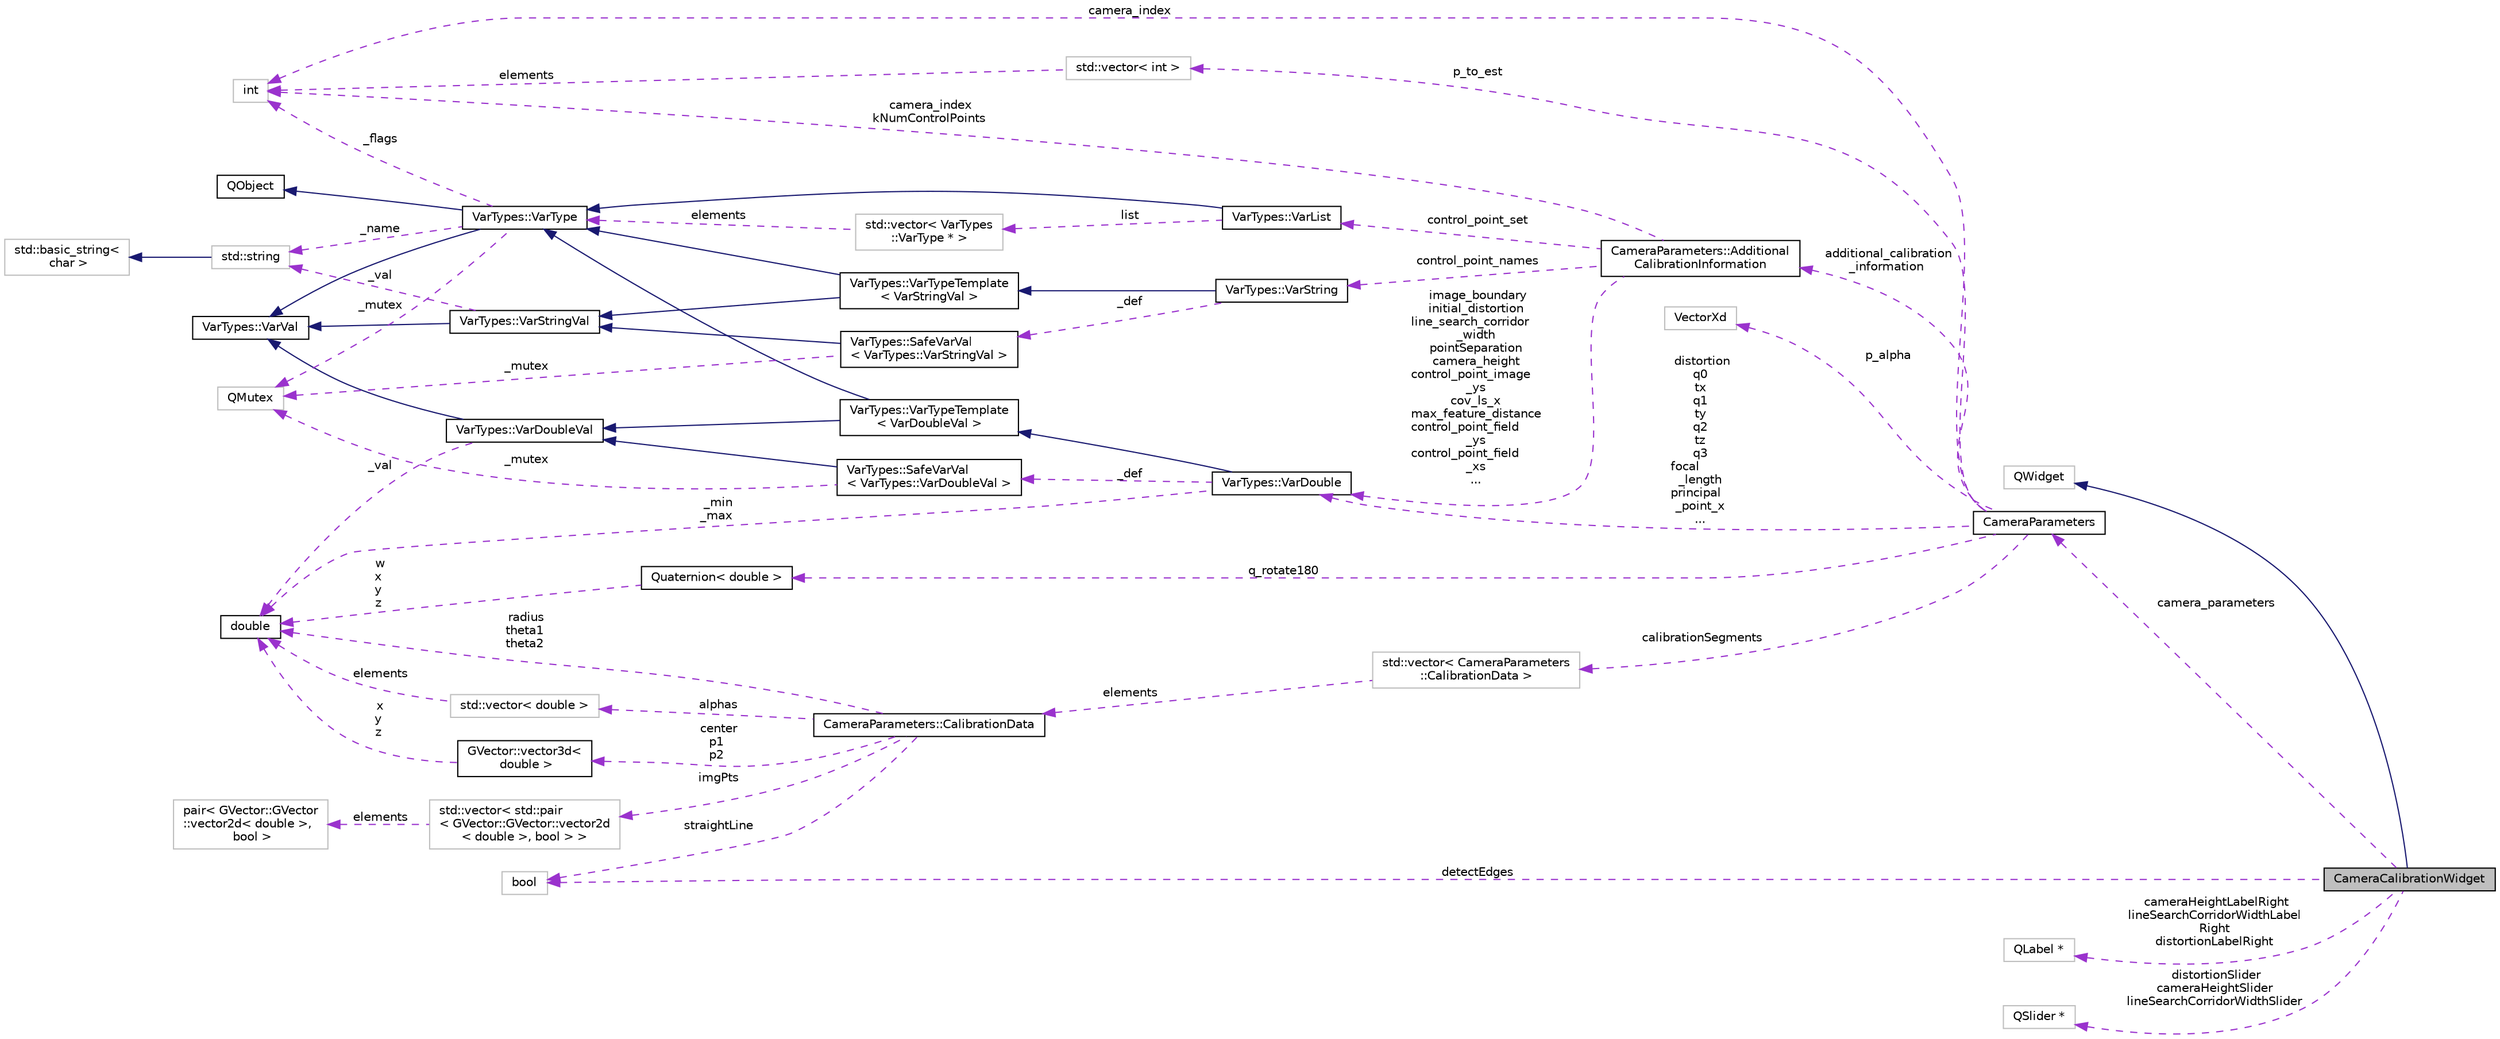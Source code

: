 digraph "CameraCalibrationWidget"
{
 // INTERACTIVE_SVG=YES
  edge [fontname="Helvetica",fontsize="10",labelfontname="Helvetica",labelfontsize="10"];
  node [fontname="Helvetica",fontsize="10",shape=record];
  rankdir="LR";
  Node1 [label="CameraCalibrationWidget",height=0.2,width=0.4,color="black", fillcolor="grey75", style="filled", fontcolor="black"];
  Node2 -> Node1 [dir="back",color="midnightblue",fontsize="10",style="solid",fontname="Helvetica"];
  Node2 [label="QWidget",height=0.2,width=0.4,color="grey75", fillcolor="white", style="filled"];
  Node3 -> Node1 [dir="back",color="darkorchid3",fontsize="10",style="dashed",label=" camera_parameters" ,fontname="Helvetica"];
  Node3 [label="CameraParameters",height=0.2,width=0.4,color="black", fillcolor="white", style="filled",URL="$d7/df2/class_camera_parameters.html",tooltip="Intrinsic and extrinsic camera parameters. "];
  Node4 -> Node3 [dir="back",color="darkorchid3",fontsize="10",style="dashed",label=" distortion\nq0\ntx\nq1\nty\nq2\ntz\nq3\nfocal\l_length\nprincipal\l_point_x\n..." ,fontname="Helvetica"];
  Node4 [label="VarTypes::VarDouble",height=0.2,width=0.4,color="black", fillcolor="white", style="filled",URL="$d6/de9/class_var_types_1_1_var_double.html",tooltip="A Vartype for storing double precision floating points. "];
  Node5 -> Node4 [dir="back",color="midnightblue",fontsize="10",style="solid",fontname="Helvetica"];
  Node5 [label="VarTypes::VarTypeTemplate\l\< VarDoubleVal \>",height=0.2,width=0.4,color="black", fillcolor="white", style="filled",URL="$d7/d38/class_var_types_1_1_var_type_template.html"];
  Node6 -> Node5 [dir="back",color="midnightblue",fontsize="10",style="solid",fontname="Helvetica"];
  Node6 [label="VarTypes::VarType",height=0.2,width=0.4,color="black", fillcolor="white", style="filled",URL="$d4/d59/class_var_types_1_1_var_type.html",tooltip="The base class of the VarTypes system. "];
  Node7 -> Node6 [dir="back",color="midnightblue",fontsize="10",style="solid",fontname="Helvetica"];
  Node7 [label="QObject",height=0.2,width=0.4,color="black", fillcolor="white", style="filled",URL="$dc/d4f/class_q_object.html"];
  Node8 -> Node6 [dir="back",color="midnightblue",fontsize="10",style="solid",fontname="Helvetica"];
  Node8 [label="VarTypes::VarVal",height=0.2,width=0.4,color="black", fillcolor="white", style="filled",URL="$d6/de8/class_var_types_1_1_var_val.html"];
  Node9 -> Node6 [dir="back",color="darkorchid3",fontsize="10",style="dashed",label=" _flags" ,fontname="Helvetica"];
  Node9 [label="int",height=0.2,width=0.4,color="grey75", fillcolor="white", style="filled"];
  Node10 -> Node6 [dir="back",color="darkorchid3",fontsize="10",style="dashed",label=" _name" ,fontname="Helvetica"];
  Node10 [label="std::string",height=0.2,width=0.4,color="grey75", fillcolor="white", style="filled",tooltip="STL class. "];
  Node11 -> Node10 [dir="back",color="midnightblue",fontsize="10",style="solid",fontname="Helvetica"];
  Node11 [label="std::basic_string\<\l char \>",height=0.2,width=0.4,color="grey75", fillcolor="white", style="filled",tooltip="STL class. "];
  Node12 -> Node6 [dir="back",color="darkorchid3",fontsize="10",style="dashed",label=" _mutex" ,fontname="Helvetica"];
  Node12 [label="QMutex",height=0.2,width=0.4,color="grey75", fillcolor="white", style="filled"];
  Node13 -> Node5 [dir="back",color="midnightblue",fontsize="10",style="solid",fontname="Helvetica"];
  Node13 [label="VarTypes::VarDoubleVal",height=0.2,width=0.4,color="black", fillcolor="white", style="filled",URL="$db/d0f/class_var_types_1_1_var_double_val.html"];
  Node8 -> Node13 [dir="back",color="midnightblue",fontsize="10",style="solid",fontname="Helvetica"];
  Node14 -> Node13 [dir="back",color="darkorchid3",fontsize="10",style="dashed",label=" _val" ,fontname="Helvetica"];
  Node14 [label="double",height=0.2,width=0.4,color="black", fillcolor="white", style="filled",URL="$df/de6/classdouble.html"];
  Node14 -> Node4 [dir="back",color="darkorchid3",fontsize="10",style="dashed",label=" _min\n_max" ,fontname="Helvetica"];
  Node15 -> Node4 [dir="back",color="darkorchid3",fontsize="10",style="dashed",label=" _def" ,fontname="Helvetica"];
  Node15 [label="VarTypes::SafeVarVal\l\< VarTypes::VarDoubleVal \>",height=0.2,width=0.4,color="black", fillcolor="white", style="filled",URL="$d2/dc4/class_var_types_1_1_safe_var_val.html"];
  Node13 -> Node15 [dir="back",color="midnightblue",fontsize="10",style="solid",fontname="Helvetica"];
  Node12 -> Node15 [dir="back",color="darkorchid3",fontsize="10",style="dashed",label=" _mutex" ,fontname="Helvetica"];
  Node16 -> Node3 [dir="back",color="darkorchid3",fontsize="10",style="dashed",label=" p_alpha" ,fontname="Helvetica"];
  Node16 [label="VectorXd",height=0.2,width=0.4,color="grey75", fillcolor="white", style="filled"];
  Node17 -> Node3 [dir="back",color="darkorchid3",fontsize="10",style="dashed",label=" additional_calibration\l_information" ,fontname="Helvetica"];
  Node17 [label="CameraParameters::Additional\lCalibrationInformation",height=0.2,width=0.4,color="black", fillcolor="white", style="filled",URL="$d3/d35/class_camera_parameters_1_1_additional_calibration_information.html",tooltip="Some additional data used for calibration. "];
  Node18 -> Node17 [dir="back",color="darkorchid3",fontsize="10",style="dashed",label=" control_point_set" ,fontname="Helvetica"];
  Node18 [label="VarTypes::VarList",height=0.2,width=0.4,color="black", fillcolor="white", style="filled",URL="$d1/d74/class_var_types_1_1_var_list.html",tooltip="This is the list type of the VarTypes system. "];
  Node6 -> Node18 [dir="back",color="midnightblue",fontsize="10",style="solid",fontname="Helvetica"];
  Node19 -> Node18 [dir="back",color="darkorchid3",fontsize="10",style="dashed",label=" list" ,fontname="Helvetica"];
  Node19 [label="std::vector\< VarTypes\l::VarType * \>",height=0.2,width=0.4,color="grey75", fillcolor="white", style="filled"];
  Node6 -> Node19 [dir="back",color="darkorchid3",fontsize="10",style="dashed",label=" elements" ,fontname="Helvetica"];
  Node4 -> Node17 [dir="back",color="darkorchid3",fontsize="10",style="dashed",label=" image_boundary\ninitial_distortion\nline_search_corridor\l_width\npointSeparation\ncamera_height\ncontrol_point_image\l_ys\ncov_ls_x\nmax_feature_distance\ncontrol_point_field\l_ys\ncontrol_point_field\l_xs\n..." ,fontname="Helvetica"];
  Node20 -> Node17 [dir="back",color="darkorchid3",fontsize="10",style="dashed",label=" control_point_names" ,fontname="Helvetica"];
  Node20 [label="VarTypes::VarString",height=0.2,width=0.4,color="black", fillcolor="white", style="filled",URL="$d5/deb/class_var_types_1_1_var_string.html",tooltip="This is the string VarType of the VarTypes system. "];
  Node21 -> Node20 [dir="back",color="midnightblue",fontsize="10",style="solid",fontname="Helvetica"];
  Node21 [label="VarTypes::VarTypeTemplate\l\< VarStringVal \>",height=0.2,width=0.4,color="black", fillcolor="white", style="filled",URL="$d7/d38/class_var_types_1_1_var_type_template.html"];
  Node6 -> Node21 [dir="back",color="midnightblue",fontsize="10",style="solid",fontname="Helvetica"];
  Node22 -> Node21 [dir="back",color="midnightblue",fontsize="10",style="solid",fontname="Helvetica"];
  Node22 [label="VarTypes::VarStringVal",height=0.2,width=0.4,color="black", fillcolor="white", style="filled",URL="$db/d2f/class_var_types_1_1_var_string_val.html",tooltip="This is the string VarTypeVal of the VarTypes system. "];
  Node8 -> Node22 [dir="back",color="midnightblue",fontsize="10",style="solid",fontname="Helvetica"];
  Node10 -> Node22 [dir="back",color="darkorchid3",fontsize="10",style="dashed",label=" _val" ,fontname="Helvetica"];
  Node23 -> Node20 [dir="back",color="darkorchid3",fontsize="10",style="dashed",label=" _def" ,fontname="Helvetica"];
  Node23 [label="VarTypes::SafeVarVal\l\< VarTypes::VarStringVal \>",height=0.2,width=0.4,color="black", fillcolor="white", style="filled",URL="$d2/dc4/class_var_types_1_1_safe_var_val.html"];
  Node22 -> Node23 [dir="back",color="midnightblue",fontsize="10",style="solid",fontname="Helvetica"];
  Node12 -> Node23 [dir="back",color="darkorchid3",fontsize="10",style="dashed",label=" _mutex" ,fontname="Helvetica"];
  Node9 -> Node17 [dir="back",color="darkorchid3",fontsize="10",style="dashed",label=" camera_index\nkNumControlPoints" ,fontname="Helvetica"];
  Node9 -> Node3 [dir="back",color="darkorchid3",fontsize="10",style="dashed",label=" camera_index" ,fontname="Helvetica"];
  Node24 -> Node3 [dir="back",color="darkorchid3",fontsize="10",style="dashed",label=" q_rotate180" ,fontname="Helvetica"];
  Node24 [label="Quaternion\< double \>",height=0.2,width=0.4,color="black", fillcolor="white", style="filled",URL="$dc/de3/class_quaternion.html"];
  Node14 -> Node24 [dir="back",color="darkorchid3",fontsize="10",style="dashed",label=" w\nx\ny\nz" ,fontname="Helvetica"];
  Node25 -> Node3 [dir="back",color="darkorchid3",fontsize="10",style="dashed",label=" p_to_est" ,fontname="Helvetica"];
  Node25 [label="std::vector\< int \>",height=0.2,width=0.4,color="grey75", fillcolor="white", style="filled"];
  Node9 -> Node25 [dir="back",color="darkorchid3",fontsize="10",style="dashed",label=" elements" ,fontname="Helvetica"];
  Node26 -> Node3 [dir="back",color="darkorchid3",fontsize="10",style="dashed",label=" calibrationSegments" ,fontname="Helvetica"];
  Node26 [label="std::vector\< CameraParameters\l::CalibrationData \>",height=0.2,width=0.4,color="grey75", fillcolor="white", style="filled"];
  Node27 -> Node26 [dir="back",color="darkorchid3",fontsize="10",style="dashed",label=" elements" ,fontname="Helvetica"];
  Node27 [label="CameraParameters::CalibrationData",height=0.2,width=0.4,color="black", fillcolor="white", style="filled",URL="$d7/d34/class_camera_parameters_1_1_calibration_data.html",tooltip="Additional structure for holding information about image points on line segments. ..."];
  Node14 -> Node27 [dir="back",color="darkorchid3",fontsize="10",style="dashed",label=" radius\ntheta1\ntheta2" ,fontname="Helvetica"];
  Node28 -> Node27 [dir="back",color="darkorchid3",fontsize="10",style="dashed",label=" straightLine" ,fontname="Helvetica"];
  Node28 [label="bool",height=0.2,width=0.4,color="grey75", fillcolor="white", style="filled"];
  Node29 -> Node27 [dir="back",color="darkorchid3",fontsize="10",style="dashed",label=" imgPts" ,fontname="Helvetica"];
  Node29 [label="std::vector\< std::pair\l\< GVector::GVector::vector2d\l\< double \>, bool \> \>",height=0.2,width=0.4,color="grey75", fillcolor="white", style="filled"];
  Node30 -> Node29 [dir="back",color="darkorchid3",fontsize="10",style="dashed",label=" elements" ,fontname="Helvetica"];
  Node30 [label="pair\< GVector::GVector\l::vector2d\< double \>,\l bool \>",height=0.2,width=0.4,color="grey75", fillcolor="white", style="filled"];
  Node31 -> Node27 [dir="back",color="darkorchid3",fontsize="10",style="dashed",label=" alphas" ,fontname="Helvetica"];
  Node31 [label="std::vector\< double \>",height=0.2,width=0.4,color="grey75", fillcolor="white", style="filled"];
  Node14 -> Node31 [dir="back",color="darkorchid3",fontsize="10",style="dashed",label=" elements" ,fontname="Helvetica"];
  Node32 -> Node27 [dir="back",color="darkorchid3",fontsize="10",style="dashed",label=" center\np1\np2" ,fontname="Helvetica"];
  Node32 [label="GVector::vector3d\<\l double \>",height=0.2,width=0.4,color="black", fillcolor="white", style="filled",URL="$d7/db8/class_g_vector_1_1vector3d.html"];
  Node14 -> Node32 [dir="back",color="darkorchid3",fontsize="10",style="dashed",label=" x\ny\nz" ,fontname="Helvetica"];
  Node33 -> Node1 [dir="back",color="darkorchid3",fontsize="10",style="dashed",label=" cameraHeightLabelRight\nlineSearchCorridorWidthLabel\lRight\ndistortionLabelRight" ,fontname="Helvetica"];
  Node33 [label="QLabel *",height=0.2,width=0.4,color="grey75", fillcolor="white", style="filled"];
  Node34 -> Node1 [dir="back",color="darkorchid3",fontsize="10",style="dashed",label=" distortionSlider\ncameraHeightSlider\nlineSearchCorridorWidthSlider" ,fontname="Helvetica"];
  Node34 [label="QSlider *",height=0.2,width=0.4,color="grey75", fillcolor="white", style="filled"];
  Node28 -> Node1 [dir="back",color="darkorchid3",fontsize="10",style="dashed",label=" detectEdges" ,fontname="Helvetica"];
}
